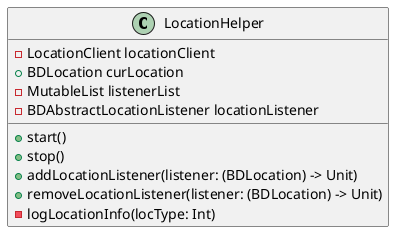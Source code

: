 @startuml
'https://plantuml.com/class-diagram


class LocationHelper{
-LocationClient locationClient
+BDLocation curLocation
-MutableList listenerList
-BDAbstractLocationListener locationListener
+start()
+stop()
+addLocationListener(listener: (BDLocation) -> Unit)
+removeLocationListener(listener: (BDLocation) -> Unit)
-logLocationInfo(locType: Int)
}


@enduml